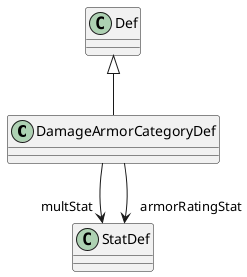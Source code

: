 @startuml
class DamageArmorCategoryDef {
}
Def <|-- DamageArmorCategoryDef
DamageArmorCategoryDef --> "multStat" StatDef
DamageArmorCategoryDef --> "armorRatingStat" StatDef
@enduml
